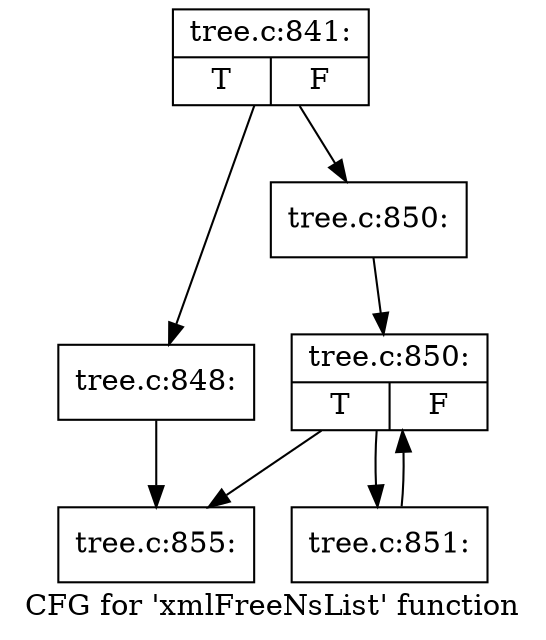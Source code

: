 digraph "CFG for 'xmlFreeNsList' function" {
	label="CFG for 'xmlFreeNsList' function";

	Node0x4263780 [shape=record,label="{tree.c:841:|{<s0>T|<s1>F}}"];
	Node0x4263780 -> Node0x4263370;
	Node0x4263780 -> Node0x42633c0;
	Node0x4263370 [shape=record,label="{tree.c:848:}"];
	Node0x4263370 -> Node0x4265680;
	Node0x42633c0 [shape=record,label="{tree.c:850:}"];
	Node0x42633c0 -> Node0x4265460;
	Node0x4265460 [shape=record,label="{tree.c:850:|{<s0>T|<s1>F}}"];
	Node0x4265460 -> Node0x4265850;
	Node0x4265460 -> Node0x4265680;
	Node0x4265850 [shape=record,label="{tree.c:851:}"];
	Node0x4265850 -> Node0x4265460;
	Node0x4265680 [shape=record,label="{tree.c:855:}"];
}
